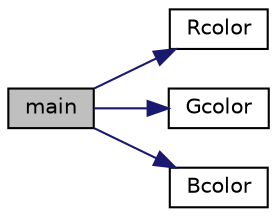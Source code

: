 digraph "main"
{
  edge [fontname="Helvetica",fontsize="10",labelfontname="Helvetica",labelfontsize="10"];
  node [fontname="Helvetica",fontsize="10",shape=record];
  rankdir="LR";
  Node1 [label="main",height=0.2,width=0.4,color="black", fillcolor="grey75", style="filled", fontcolor="black"];
  Node1 -> Node2 [color="midnightblue",fontsize="10",style="solid",fontname="Helvetica"];
  Node2 [label="Rcolor",height=0.2,width=0.4,color="black", fillcolor="white", style="filled",URL="$save__jpeg_8c.html#a52df3435a02c8fcfbceb53cd097d1bd6"];
  Node1 -> Node3 [color="midnightblue",fontsize="10",style="solid",fontname="Helvetica"];
  Node3 [label="Gcolor",height=0.2,width=0.4,color="black", fillcolor="white", style="filled",URL="$save__jpeg_8c.html#aab7b0f202526d145f935678abdc820c1"];
  Node1 -> Node4 [color="midnightblue",fontsize="10",style="solid",fontname="Helvetica"];
  Node4 [label="Bcolor",height=0.2,width=0.4,color="black", fillcolor="white", style="filled",URL="$save__jpeg_8c.html#ad3b0fba0e2c83f2ca06360708ad4ac20"];
}
